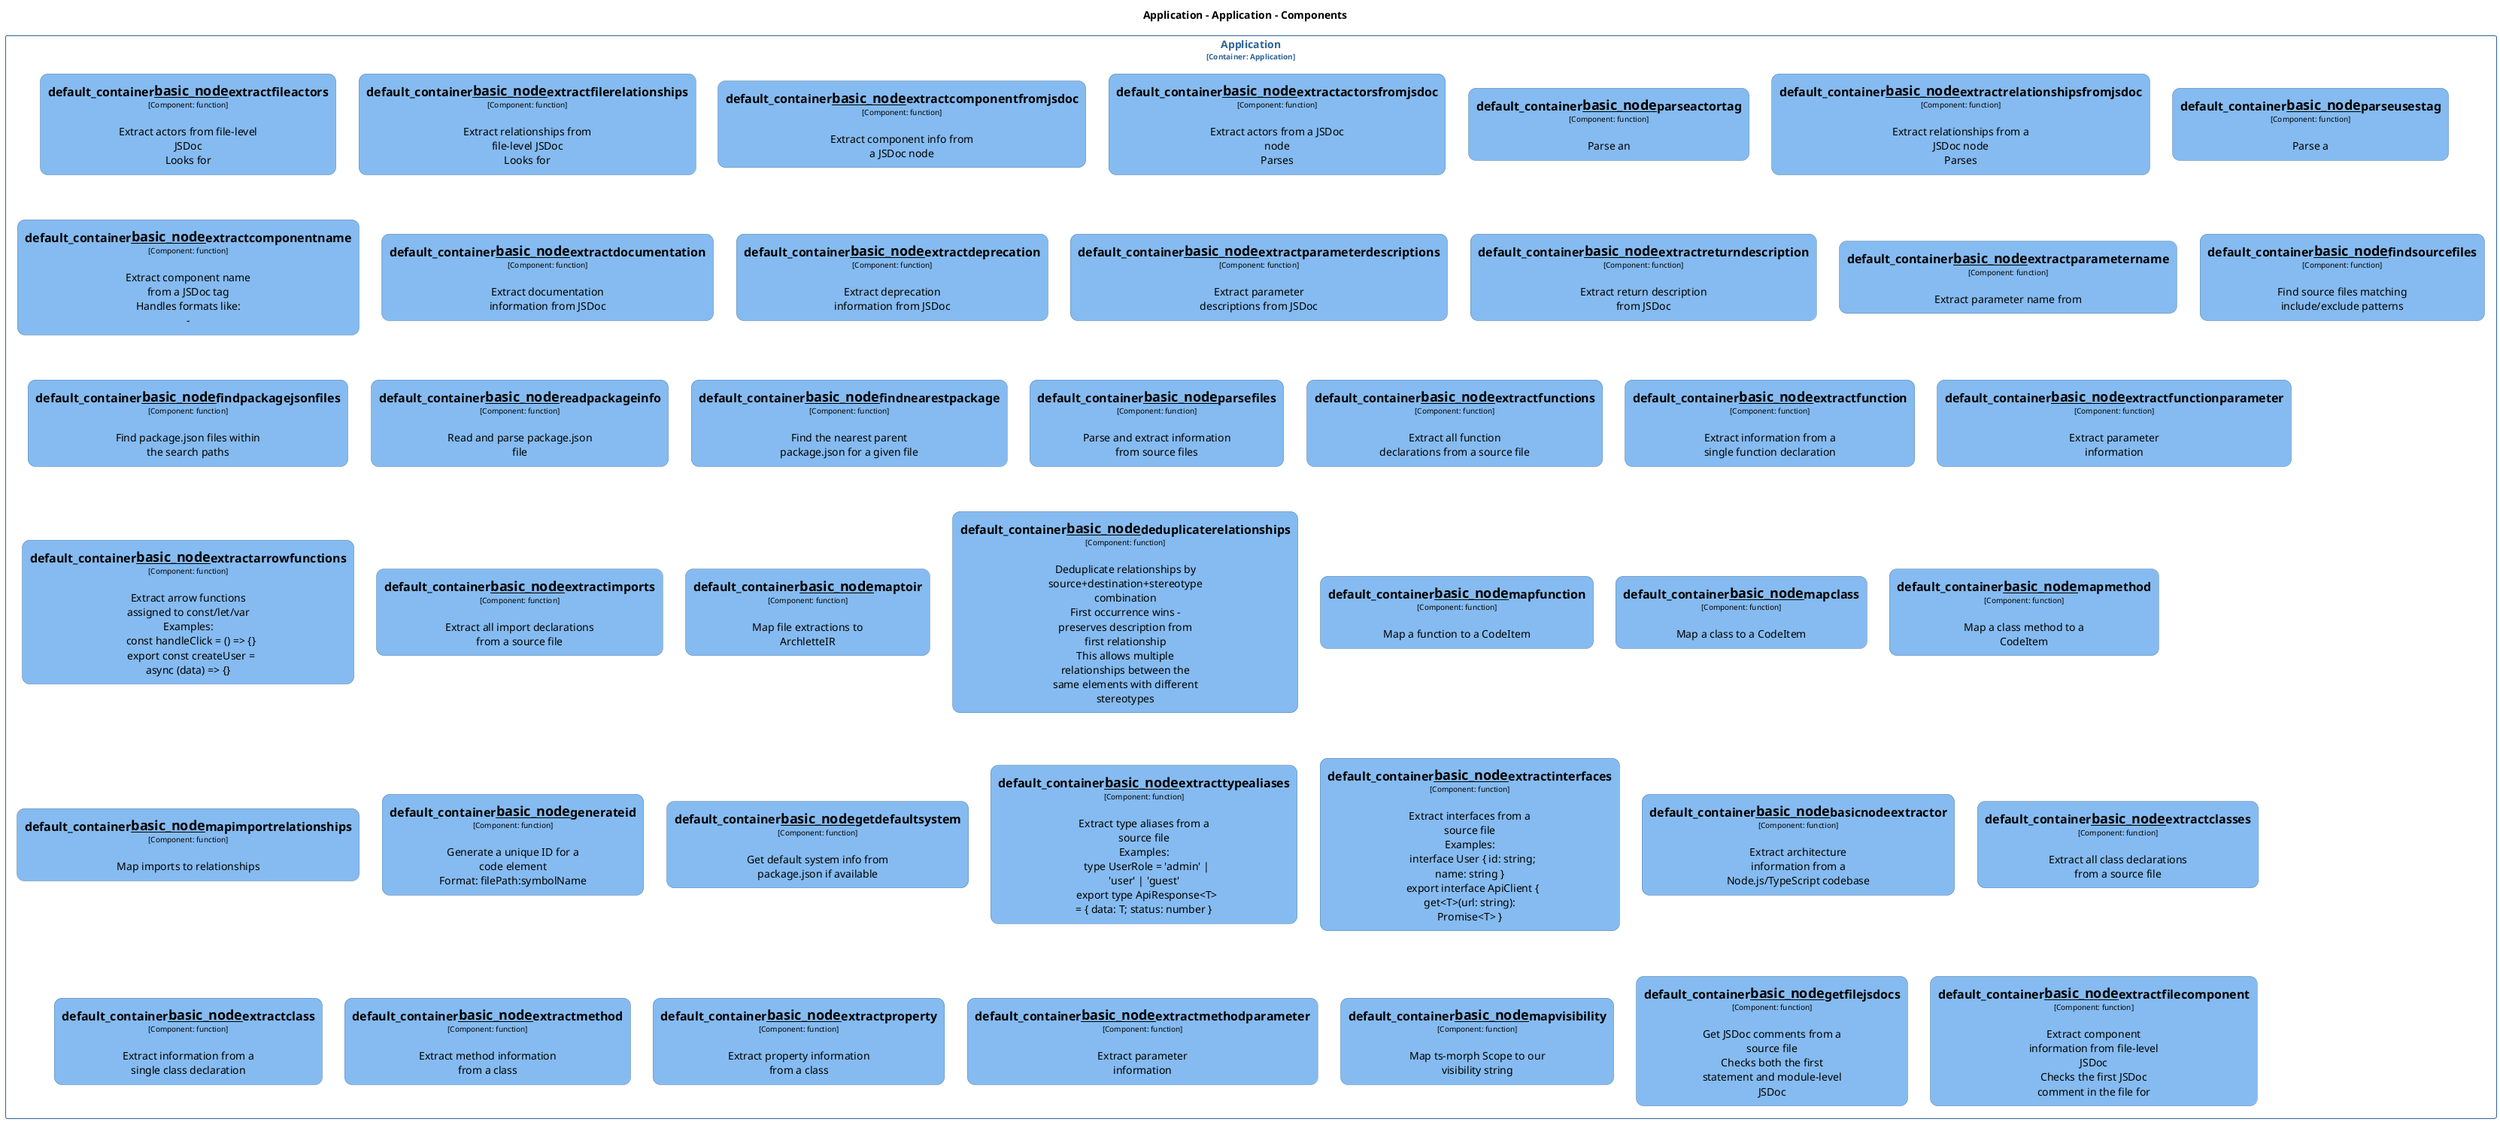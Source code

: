 @startuml
set separator none
title Application - Application - Components

top to bottom direction
skinparam ranksep 60
skinparam nodesep 30

skinparam {
  arrowFontSize 10
  defaultTextAlignment center
  wrapWidth 200
  maxMessageSize 100
  defaultFontName "Arial"
}

hide stereotype

skinparam rectangle<<Application.Application.default_container__basic_node__basicnodeextractor>> {
  BackgroundColor #85bbf0
  FontColor #000000
  BorderColor #5d82a8
  roundCorner 20
  shadowing false
}
skinparam rectangle<<Application.Application.default_container__basic_node__deduplicaterelationships>> {
  BackgroundColor #85bbf0
  FontColor #000000
  BorderColor #5d82a8
  roundCorner 20
  shadowing false
}
skinparam rectangle<<Application.Application.default_container__basic_node__extractactorsfromjsdoc>> {
  BackgroundColor #85bbf0
  FontColor #000000
  BorderColor #5d82a8
  roundCorner 20
  shadowing false
}
skinparam rectangle<<Application.Application.default_container__basic_node__extractarrowfunctions>> {
  BackgroundColor #85bbf0
  FontColor #000000
  BorderColor #5d82a8
  roundCorner 20
  shadowing false
}
skinparam rectangle<<Application.Application.default_container__basic_node__extractclass>> {
  BackgroundColor #85bbf0
  FontColor #000000
  BorderColor #5d82a8
  roundCorner 20
  shadowing false
}
skinparam rectangle<<Application.Application.default_container__basic_node__extractclasses>> {
  BackgroundColor #85bbf0
  FontColor #000000
  BorderColor #5d82a8
  roundCorner 20
  shadowing false
}
skinparam rectangle<<Application.Application.default_container__basic_node__extractcomponentfromjsdoc>> {
  BackgroundColor #85bbf0
  FontColor #000000
  BorderColor #5d82a8
  roundCorner 20
  shadowing false
}
skinparam rectangle<<Application.Application.default_container__basic_node__extractcomponentname>> {
  BackgroundColor #85bbf0
  FontColor #000000
  BorderColor #5d82a8
  roundCorner 20
  shadowing false
}
skinparam rectangle<<Application.Application.default_container__basic_node__extractdeprecation>> {
  BackgroundColor #85bbf0
  FontColor #000000
  BorderColor #5d82a8
  roundCorner 20
  shadowing false
}
skinparam rectangle<<Application.Application.default_container__basic_node__extractdocumentation>> {
  BackgroundColor #85bbf0
  FontColor #000000
  BorderColor #5d82a8
  roundCorner 20
  shadowing false
}
skinparam rectangle<<Application.Application.default_container__basic_node__extractfileactors>> {
  BackgroundColor #85bbf0
  FontColor #000000
  BorderColor #5d82a8
  roundCorner 20
  shadowing false
}
skinparam rectangle<<Application.Application.default_container__basic_node__extractfilecomponent>> {
  BackgroundColor #85bbf0
  FontColor #000000
  BorderColor #5d82a8
  roundCorner 20
  shadowing false
}
skinparam rectangle<<Application.Application.default_container__basic_node__extractfilerelationships>> {
  BackgroundColor #85bbf0
  FontColor #000000
  BorderColor #5d82a8
  roundCorner 20
  shadowing false
}
skinparam rectangle<<Application.Application.default_container__basic_node__extractfunction>> {
  BackgroundColor #85bbf0
  FontColor #000000
  BorderColor #5d82a8
  roundCorner 20
  shadowing false
}
skinparam rectangle<<Application.Application.default_container__basic_node__extractfunctionparameter>> {
  BackgroundColor #85bbf0
  FontColor #000000
  BorderColor #5d82a8
  roundCorner 20
  shadowing false
}
skinparam rectangle<<Application.Application.default_container__basic_node__extractfunctions>> {
  BackgroundColor #85bbf0
  FontColor #000000
  BorderColor #5d82a8
  roundCorner 20
  shadowing false
}
skinparam rectangle<<Application.Application.default_container__basic_node__extractimports>> {
  BackgroundColor #85bbf0
  FontColor #000000
  BorderColor #5d82a8
  roundCorner 20
  shadowing false
}
skinparam rectangle<<Application.Application.default_container__basic_node__extractinterfaces>> {
  BackgroundColor #85bbf0
  FontColor #000000
  BorderColor #5d82a8
  roundCorner 20
  shadowing false
}
skinparam rectangle<<Application.Application.default_container__basic_node__extractmethod>> {
  BackgroundColor #85bbf0
  FontColor #000000
  BorderColor #5d82a8
  roundCorner 20
  shadowing false
}
skinparam rectangle<<Application.Application.default_container__basic_node__extractmethodparameter>> {
  BackgroundColor #85bbf0
  FontColor #000000
  BorderColor #5d82a8
  roundCorner 20
  shadowing false
}
skinparam rectangle<<Application.Application.default_container__basic_node__extractparameterdescriptions>> {
  BackgroundColor #85bbf0
  FontColor #000000
  BorderColor #5d82a8
  roundCorner 20
  shadowing false
}
skinparam rectangle<<Application.Application.default_container__basic_node__extractparametername>> {
  BackgroundColor #85bbf0
  FontColor #000000
  BorderColor #5d82a8
  roundCorner 20
  shadowing false
}
skinparam rectangle<<Application.Application.default_container__basic_node__extractproperty>> {
  BackgroundColor #85bbf0
  FontColor #000000
  BorderColor #5d82a8
  roundCorner 20
  shadowing false
}
skinparam rectangle<<Application.Application.default_container__basic_node__extractrelationshipsfromjsdoc>> {
  BackgroundColor #85bbf0
  FontColor #000000
  BorderColor #5d82a8
  roundCorner 20
  shadowing false
}
skinparam rectangle<<Application.Application.default_container__basic_node__extractreturndescription>> {
  BackgroundColor #85bbf0
  FontColor #000000
  BorderColor #5d82a8
  roundCorner 20
  shadowing false
}
skinparam rectangle<<Application.Application.default_container__basic_node__extracttypealiases>> {
  BackgroundColor #85bbf0
  FontColor #000000
  BorderColor #5d82a8
  roundCorner 20
  shadowing false
}
skinparam rectangle<<Application.Application.default_container__basic_node__findnearestpackage>> {
  BackgroundColor #85bbf0
  FontColor #000000
  BorderColor #5d82a8
  roundCorner 20
  shadowing false
}
skinparam rectangle<<Application.Application.default_container__basic_node__findpackagejsonfiles>> {
  BackgroundColor #85bbf0
  FontColor #000000
  BorderColor #5d82a8
  roundCorner 20
  shadowing false
}
skinparam rectangle<<Application.Application.default_container__basic_node__findsourcefiles>> {
  BackgroundColor #85bbf0
  FontColor #000000
  BorderColor #5d82a8
  roundCorner 20
  shadowing false
}
skinparam rectangle<<Application.Application.default_container__basic_node__generateid>> {
  BackgroundColor #85bbf0
  FontColor #000000
  BorderColor #5d82a8
  roundCorner 20
  shadowing false
}
skinparam rectangle<<Application.Application.default_container__basic_node__getdefaultsystem>> {
  BackgroundColor #85bbf0
  FontColor #000000
  BorderColor #5d82a8
  roundCorner 20
  shadowing false
}
skinparam rectangle<<Application.Application.default_container__basic_node__getfilejsdocs>> {
  BackgroundColor #85bbf0
  FontColor #000000
  BorderColor #5d82a8
  roundCorner 20
  shadowing false
}
skinparam rectangle<<Application.Application.default_container__basic_node__mapclass>> {
  BackgroundColor #85bbf0
  FontColor #000000
  BorderColor #5d82a8
  roundCorner 20
  shadowing false
}
skinparam rectangle<<Application.Application.default_container__basic_node__mapfunction>> {
  BackgroundColor #85bbf0
  FontColor #000000
  BorderColor #5d82a8
  roundCorner 20
  shadowing false
}
skinparam rectangle<<Application.Application.default_container__basic_node__mapimportrelationships>> {
  BackgroundColor #85bbf0
  FontColor #000000
  BorderColor #5d82a8
  roundCorner 20
  shadowing false
}
skinparam rectangle<<Application.Application.default_container__basic_node__mapmethod>> {
  BackgroundColor #85bbf0
  FontColor #000000
  BorderColor #5d82a8
  roundCorner 20
  shadowing false
}
skinparam rectangle<<Application.Application.default_container__basic_node__maptoir>> {
  BackgroundColor #85bbf0
  FontColor #000000
  BorderColor #5d82a8
  roundCorner 20
  shadowing false
}
skinparam rectangle<<Application.Application.default_container__basic_node__mapvisibility>> {
  BackgroundColor #85bbf0
  FontColor #000000
  BorderColor #5d82a8
  roundCorner 20
  shadowing false
}
skinparam rectangle<<Application.Application.default_container__basic_node__parseactortag>> {
  BackgroundColor #85bbf0
  FontColor #000000
  BorderColor #5d82a8
  roundCorner 20
  shadowing false
}
skinparam rectangle<<Application.Application.default_container__basic_node__parsefiles>> {
  BackgroundColor #85bbf0
  FontColor #000000
  BorderColor #5d82a8
  roundCorner 20
  shadowing false
}
skinparam rectangle<<Application.Application.default_container__basic_node__parseusestag>> {
  BackgroundColor #85bbf0
  FontColor #000000
  BorderColor #5d82a8
  roundCorner 20
  shadowing false
}
skinparam rectangle<<Application.Application.default_container__basic_node__readpackageinfo>> {
  BackgroundColor #85bbf0
  FontColor #000000
  BorderColor #5d82a8
  roundCorner 20
  shadowing false
}
skinparam rectangle<<Application.Application>> {
  BorderColor #2e6295
  FontColor #2e6295
  shadowing false
}

rectangle "Application\n<size:10>[Container: Application]</size>" <<Application.Application>> {
  rectangle "==default_container__basic_node__extractfileactors\n<size:10>[Component: function]</size>\n\nExtract actors from file-level JSDoc\nLooks for" <<Application.Application.default_container__basic_node__extractfileactors>> as Application.Application.default_container__basic_node__extractfileactors
  rectangle "==default_container__basic_node__extractfilerelationships\n<size:10>[Component: function]</size>\n\nExtract relationships from file-level JSDoc\nLooks for" <<Application.Application.default_container__basic_node__extractfilerelationships>> as Application.Application.default_container__basic_node__extractfilerelationships
  rectangle "==default_container__basic_node__extractcomponentfromjsdoc\n<size:10>[Component: function]</size>\n\nExtract component info from a JSDoc node" <<Application.Application.default_container__basic_node__extractcomponentfromjsdoc>> as Application.Application.default_container__basic_node__extractcomponentfromjsdoc
  rectangle "==default_container__basic_node__extractactorsfromjsdoc\n<size:10>[Component: function]</size>\n\nExtract actors from a JSDoc node\nParses" <<Application.Application.default_container__basic_node__extractactorsfromjsdoc>> as Application.Application.default_container__basic_node__extractactorsfromjsdoc
  rectangle "==default_container__basic_node__parseactortag\n<size:10>[Component: function]</size>\n\nParse an" <<Application.Application.default_container__basic_node__parseactortag>> as Application.Application.default_container__basic_node__parseactortag
  rectangle "==default_container__basic_node__extractrelationshipsfromjsdoc\n<size:10>[Component: function]</size>\n\nExtract relationships from a JSDoc node\nParses" <<Application.Application.default_container__basic_node__extractrelationshipsfromjsdoc>> as Application.Application.default_container__basic_node__extractrelationshipsfromjsdoc
  rectangle "==default_container__basic_node__parseusestag\n<size:10>[Component: function]</size>\n\nParse a" <<Application.Application.default_container__basic_node__parseusestag>> as Application.Application.default_container__basic_node__parseusestag
  rectangle "==default_container__basic_node__extractcomponentname\n<size:10>[Component: function]</size>\n\nExtract component name from a JSDoc tag\nHandles formats like:\n-" <<Application.Application.default_container__basic_node__extractcomponentname>> as Application.Application.default_container__basic_node__extractcomponentname
  rectangle "==default_container__basic_node__extractdocumentation\n<size:10>[Component: function]</size>\n\nExtract documentation information from JSDoc" <<Application.Application.default_container__basic_node__extractdocumentation>> as Application.Application.default_container__basic_node__extractdocumentation
  rectangle "==default_container__basic_node__extractdeprecation\n<size:10>[Component: function]</size>\n\nExtract deprecation information from JSDoc" <<Application.Application.default_container__basic_node__extractdeprecation>> as Application.Application.default_container__basic_node__extractdeprecation
  rectangle "==default_container__basic_node__extractparameterdescriptions\n<size:10>[Component: function]</size>\n\nExtract parameter descriptions from JSDoc" <<Application.Application.default_container__basic_node__extractparameterdescriptions>> as Application.Application.default_container__basic_node__extractparameterdescriptions
  rectangle "==default_container__basic_node__extractreturndescription\n<size:10>[Component: function]</size>\n\nExtract return description from JSDoc" <<Application.Application.default_container__basic_node__extractreturndescription>> as Application.Application.default_container__basic_node__extractreturndescription
  rectangle "==default_container__basic_node__extractparametername\n<size:10>[Component: function]</size>\n\nExtract parameter name from" <<Application.Application.default_container__basic_node__extractparametername>> as Application.Application.default_container__basic_node__extractparametername
  rectangle "==default_container__basic_node__findsourcefiles\n<size:10>[Component: function]</size>\n\nFind source files matching include/exclude patterns" <<Application.Application.default_container__basic_node__findsourcefiles>> as Application.Application.default_container__basic_node__findsourcefiles
  rectangle "==default_container__basic_node__findpackagejsonfiles\n<size:10>[Component: function]</size>\n\nFind package.json files within the search paths" <<Application.Application.default_container__basic_node__findpackagejsonfiles>> as Application.Application.default_container__basic_node__findpackagejsonfiles
  rectangle "==default_container__basic_node__readpackageinfo\n<size:10>[Component: function]</size>\n\nRead and parse package.json file" <<Application.Application.default_container__basic_node__readpackageinfo>> as Application.Application.default_container__basic_node__readpackageinfo
  rectangle "==default_container__basic_node__findnearestpackage\n<size:10>[Component: function]</size>\n\nFind the nearest parent package.json for a given file" <<Application.Application.default_container__basic_node__findnearestpackage>> as Application.Application.default_container__basic_node__findnearestpackage
  rectangle "==default_container__basic_node__parsefiles\n<size:10>[Component: function]</size>\n\nParse and extract information from source files" <<Application.Application.default_container__basic_node__parsefiles>> as Application.Application.default_container__basic_node__parsefiles
  rectangle "==default_container__basic_node__extractfunctions\n<size:10>[Component: function]</size>\n\nExtract all function declarations from a source file" <<Application.Application.default_container__basic_node__extractfunctions>> as Application.Application.default_container__basic_node__extractfunctions
  rectangle "==default_container__basic_node__extractfunction\n<size:10>[Component: function]</size>\n\nExtract information from a single function declaration" <<Application.Application.default_container__basic_node__extractfunction>> as Application.Application.default_container__basic_node__extractfunction
  rectangle "==default_container__basic_node__extractfunctionparameter\n<size:10>[Component: function]</size>\n\nExtract parameter information" <<Application.Application.default_container__basic_node__extractfunctionparameter>> as Application.Application.default_container__basic_node__extractfunctionparameter
  rectangle "==default_container__basic_node__extractarrowfunctions\n<size:10>[Component: function]</size>\n\nExtract arrow functions assigned to const/let/var\nExamples:\n  const handleClick = () => {}\n  export const createUser = async (data) => {}" <<Application.Application.default_container__basic_node__extractarrowfunctions>> as Application.Application.default_container__basic_node__extractarrowfunctions
  rectangle "==default_container__basic_node__extractimports\n<size:10>[Component: function]</size>\n\nExtract all import declarations from a source file" <<Application.Application.default_container__basic_node__extractimports>> as Application.Application.default_container__basic_node__extractimports
  rectangle "==default_container__basic_node__maptoir\n<size:10>[Component: function]</size>\n\nMap file extractions to ArchletteIR" <<Application.Application.default_container__basic_node__maptoir>> as Application.Application.default_container__basic_node__maptoir
  rectangle "==default_container__basic_node__deduplicaterelationships\n<size:10>[Component: function]</size>\n\nDeduplicate relationships by source+destination+stereotype combination\nFirst occurrence wins - preserves description from first relationship\nThis allows multiple relationships between the same elements with different stereotypes" <<Application.Application.default_container__basic_node__deduplicaterelationships>> as Application.Application.default_container__basic_node__deduplicaterelationships
  rectangle "==default_container__basic_node__mapfunction\n<size:10>[Component: function]</size>\n\nMap a function to a CodeItem" <<Application.Application.default_container__basic_node__mapfunction>> as Application.Application.default_container__basic_node__mapfunction
  rectangle "==default_container__basic_node__mapclass\n<size:10>[Component: function]</size>\n\nMap a class to a CodeItem" <<Application.Application.default_container__basic_node__mapclass>> as Application.Application.default_container__basic_node__mapclass
  rectangle "==default_container__basic_node__mapmethod\n<size:10>[Component: function]</size>\n\nMap a class method to a CodeItem" <<Application.Application.default_container__basic_node__mapmethod>> as Application.Application.default_container__basic_node__mapmethod
  rectangle "==default_container__basic_node__mapimportrelationships\n<size:10>[Component: function]</size>\n\nMap imports to relationships" <<Application.Application.default_container__basic_node__mapimportrelationships>> as Application.Application.default_container__basic_node__mapimportrelationships
  rectangle "==default_container__basic_node__generateid\n<size:10>[Component: function]</size>\n\nGenerate a unique ID for a code element\nFormat: filePath:symbolName" <<Application.Application.default_container__basic_node__generateid>> as Application.Application.default_container__basic_node__generateid
  rectangle "==default_container__basic_node__getdefaultsystem\n<size:10>[Component: function]</size>\n\nGet default system info from package.json if available" <<Application.Application.default_container__basic_node__getdefaultsystem>> as Application.Application.default_container__basic_node__getdefaultsystem
  rectangle "==default_container__basic_node__extracttypealiases\n<size:10>[Component: function]</size>\n\nExtract type aliases from a source file\nExamples:\n  type UserRole = 'admin' | 'user' | 'guest'\n  export type ApiResponse<T> = { data: T; status: number }" <<Application.Application.default_container__basic_node__extracttypealiases>> as Application.Application.default_container__basic_node__extracttypealiases
  rectangle "==default_container__basic_node__extractinterfaces\n<size:10>[Component: function]</size>\n\nExtract interfaces from a source file\nExamples:\n  interface User { id: string; name: string }\n  export interface ApiClient { get<T>(url: string): Promise<T> }" <<Application.Application.default_container__basic_node__extractinterfaces>> as Application.Application.default_container__basic_node__extractinterfaces
  rectangle "==default_container__basic_node__basicnodeextractor\n<size:10>[Component: function]</size>\n\nExtract architecture information from a Node.js/TypeScript codebase" <<Application.Application.default_container__basic_node__basicnodeextractor>> as Application.Application.default_container__basic_node__basicnodeextractor
  rectangle "==default_container__basic_node__extractclasses\n<size:10>[Component: function]</size>\n\nExtract all class declarations from a source file" <<Application.Application.default_container__basic_node__extractclasses>> as Application.Application.default_container__basic_node__extractclasses
  rectangle "==default_container__basic_node__extractclass\n<size:10>[Component: function]</size>\n\nExtract information from a single class declaration" <<Application.Application.default_container__basic_node__extractclass>> as Application.Application.default_container__basic_node__extractclass
  rectangle "==default_container__basic_node__extractmethod\n<size:10>[Component: function]</size>\n\nExtract method information from a class" <<Application.Application.default_container__basic_node__extractmethod>> as Application.Application.default_container__basic_node__extractmethod
  rectangle "==default_container__basic_node__extractproperty\n<size:10>[Component: function]</size>\n\nExtract property information from a class" <<Application.Application.default_container__basic_node__extractproperty>> as Application.Application.default_container__basic_node__extractproperty
  rectangle "==default_container__basic_node__extractmethodparameter\n<size:10>[Component: function]</size>\n\nExtract parameter information" <<Application.Application.default_container__basic_node__extractmethodparameter>> as Application.Application.default_container__basic_node__extractmethodparameter
  rectangle "==default_container__basic_node__mapvisibility\n<size:10>[Component: function]</size>\n\nMap ts-morph Scope to our visibility string" <<Application.Application.default_container__basic_node__mapvisibility>> as Application.Application.default_container__basic_node__mapvisibility
  rectangle "==default_container__basic_node__getfilejsdocs\n<size:10>[Component: function]</size>\n\nGet JSDoc comments from a source file\nChecks both the first statement and module-level JSDoc" <<Application.Application.default_container__basic_node__getfilejsdocs>> as Application.Application.default_container__basic_node__getfilejsdocs
  rectangle "==default_container__basic_node__extractfilecomponent\n<size:10>[Component: function]</size>\n\nExtract component information from file-level JSDoc\nChecks the first JSDoc comment in the file for" <<Application.Application.default_container__basic_node__extractfilecomponent>> as Application.Application.default_container__basic_node__extractfilecomponent
}

@enduml